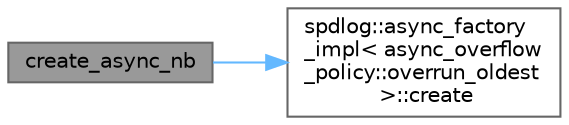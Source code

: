 digraph "create_async_nb"
{
 // LATEX_PDF_SIZE
  bgcolor="transparent";
  edge [fontname=Helvetica,fontsize=10,labelfontname=Helvetica,labelfontsize=10];
  node [fontname=Helvetica,fontsize=10,shape=box,height=0.2,width=0.4];
  rankdir="LR";
  Node1 [id="Node000001",label="create_async_nb",height=0.2,width=0.4,color="gray40", fillcolor="grey60", style="filled", fontcolor="black",tooltip=" "];
  Node1 -> Node2 [id="edge1_Node000001_Node000002",color="steelblue1",style="solid",tooltip=" "];
  Node2 [id="Node000002",label="spdlog::async_factory\l_impl\< async_overflow\l_policy::overrun_oldest\l \>::create",height=0.2,width=0.4,color="grey40", fillcolor="white", style="filled",URL="$structspdlog_1_1async__factory__impl.html#a47a0ada31a3098e801c98d3abc4e190d",tooltip=" "];
}
